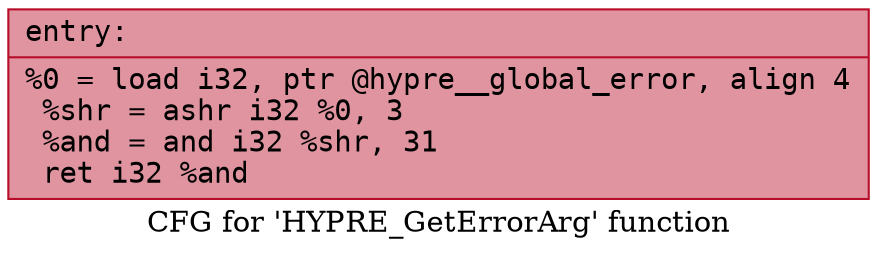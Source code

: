 digraph "CFG for 'HYPRE_GetErrorArg' function" {
	label="CFG for 'HYPRE_GetErrorArg' function";

	Node0x5645847acfe0 [shape=record,color="#b70d28ff", style=filled, fillcolor="#b70d2870" fontname="Courier",label="{entry:\l|  %0 = load i32, ptr @hypre__global_error, align 4\l  %shr = ashr i32 %0, 3\l  %and = and i32 %shr, 31\l  ret i32 %and\l}"];
}
